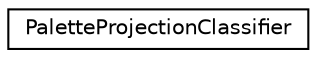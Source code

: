 digraph "Graphical Class Hierarchy"
{
  edge [fontname="Helvetica",fontsize="10",labelfontname="Helvetica",labelfontsize="10"];
  node [fontname="Helvetica",fontsize="10",shape=record];
  rankdir="LR";
  Node1 [label="PaletteProjectionClassifier",height=0.2,width=0.4,color="black", fillcolor="white", style="filled",URL="$class_palette_projection_classifier.html"];
}
